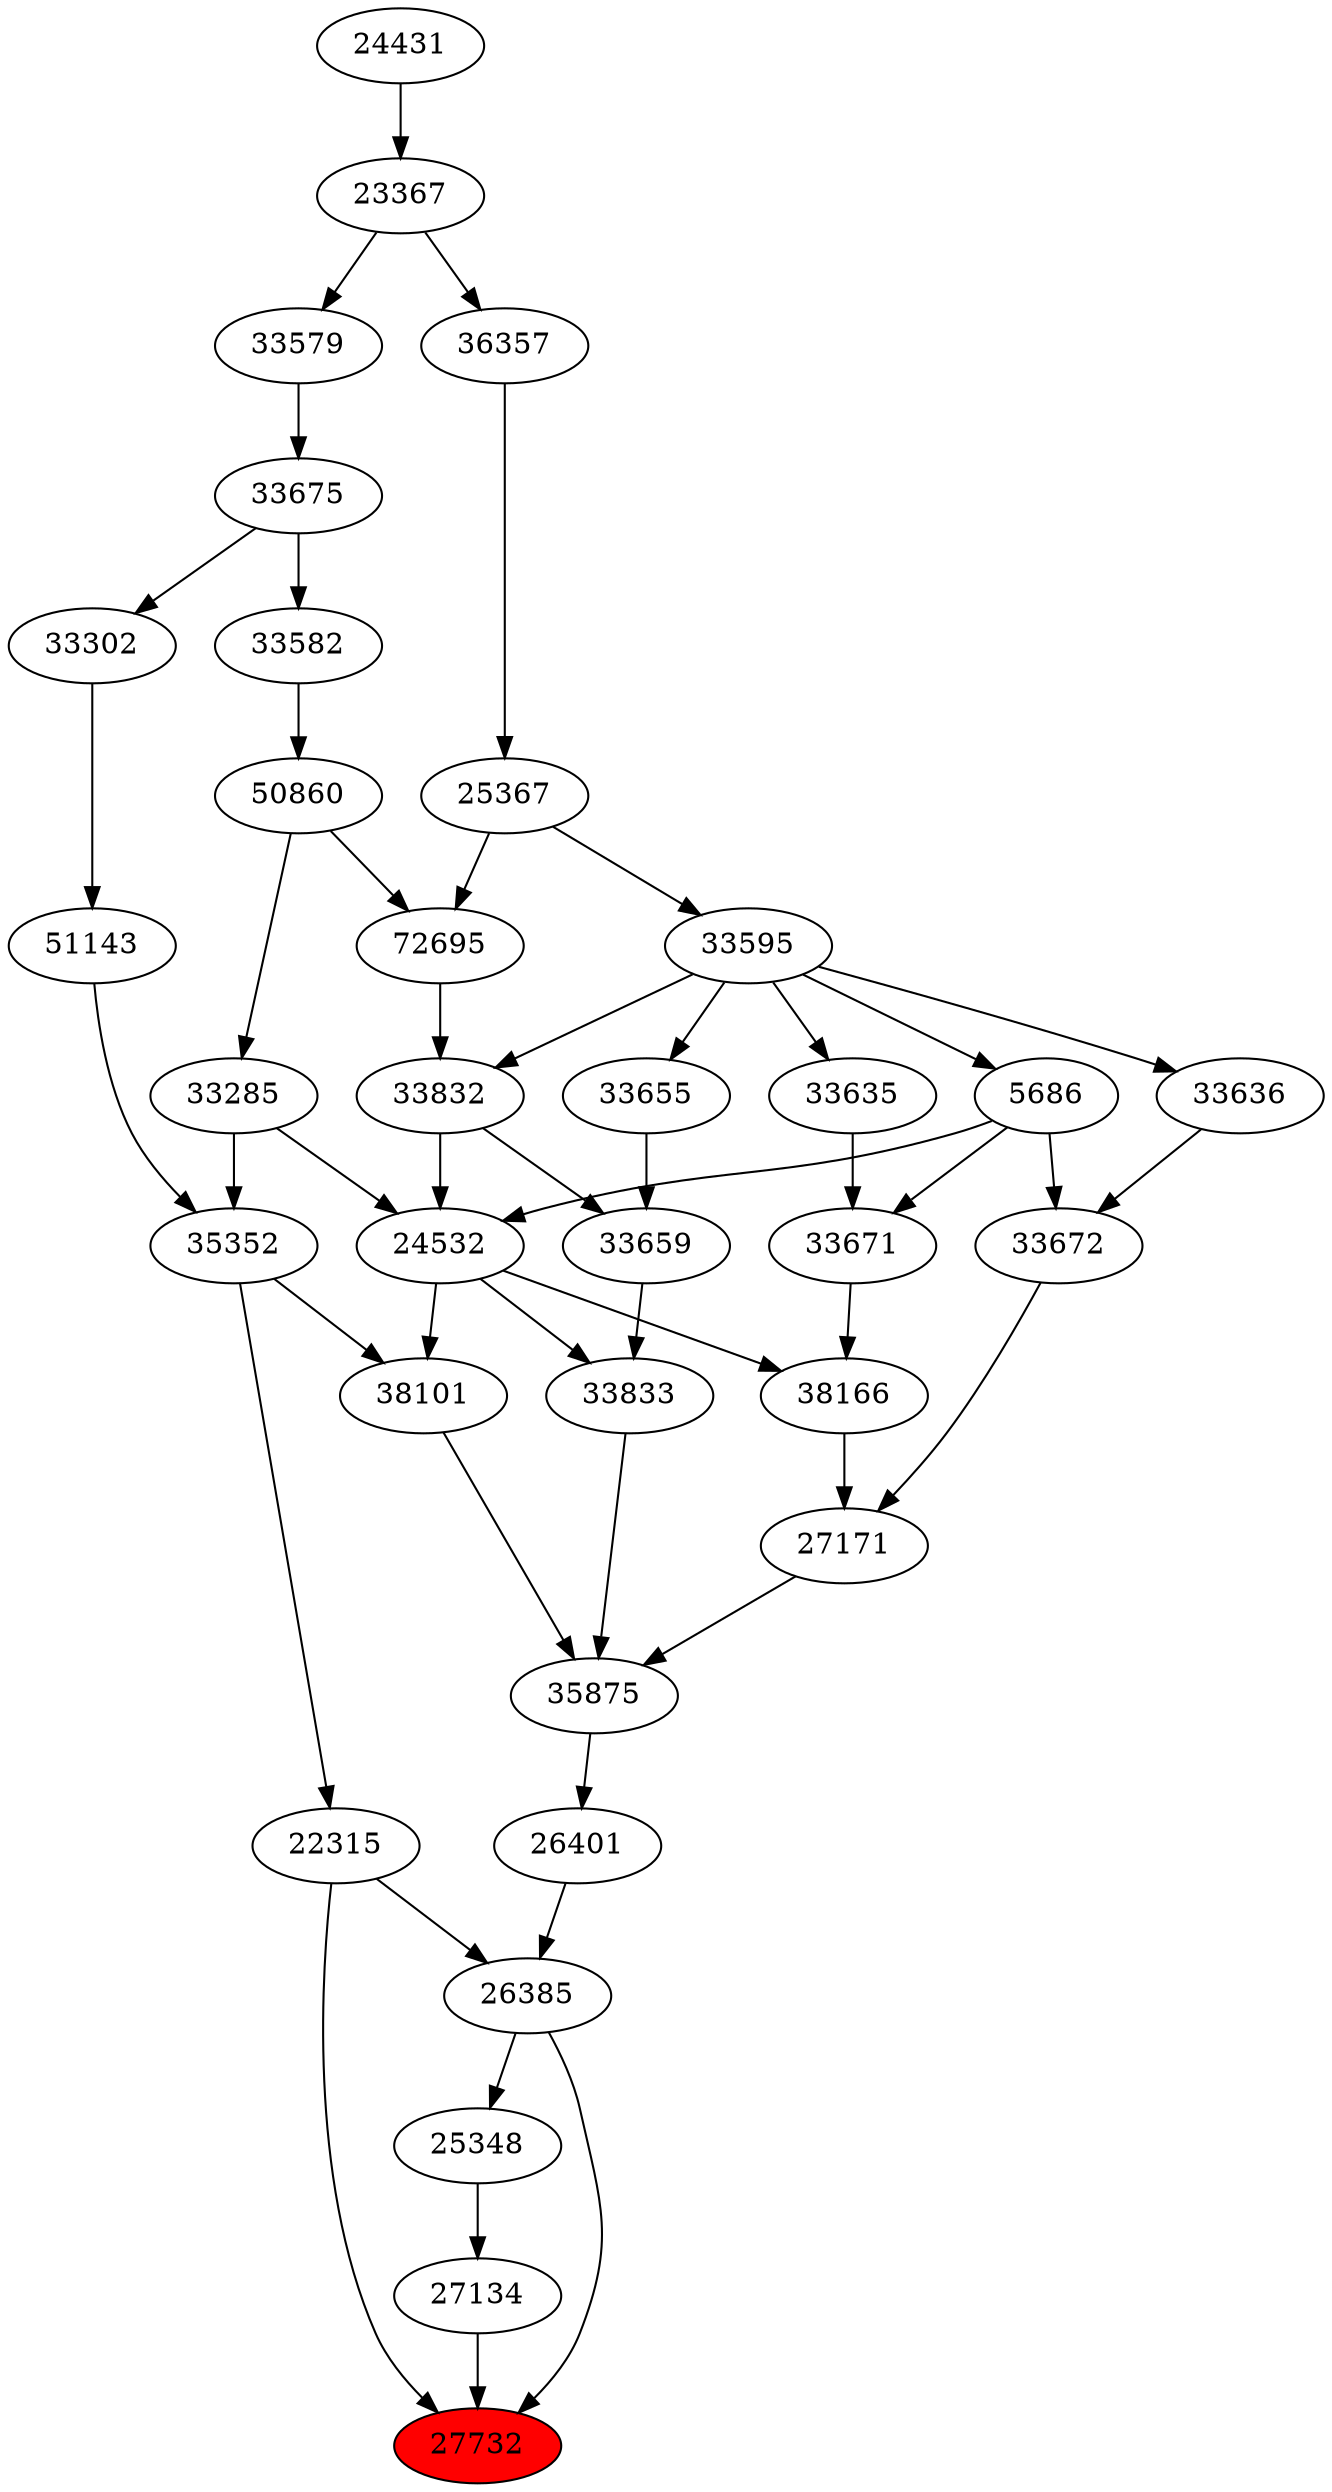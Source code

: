 strict digraph{ 
27732 [label="27732" fillcolor=red style=filled]
22315 -> 27732
26385 -> 27732
27134 -> 27732
22315 [label="22315"]
35352 -> 22315
26385 [label="26385"]
26401 -> 26385
22315 -> 26385
27134 [label="27134"]
25348 -> 27134
35352 [label="35352"]
33285 -> 35352
51143 -> 35352
26401 [label="26401"]
35875 -> 26401
25348 [label="25348"]
26385 -> 25348
33285 [label="33285"]
50860 -> 33285
51143 [label="51143"]
33302 -> 51143
35875 [label="35875"]
27171 -> 35875
38101 -> 35875
33833 -> 35875
50860 [label="50860"]
33582 -> 50860
33302 [label="33302"]
33675 -> 33302
27171 [label="27171"]
33672 -> 27171
38166 -> 27171
38101 [label="38101"]
24532 -> 38101
35352 -> 38101
33833 [label="33833"]
33659 -> 33833
24532 -> 33833
33582 [label="33582"]
33675 -> 33582
33675 [label="33675"]
33579 -> 33675
33672 [label="33672"]
33636 -> 33672
5686 -> 33672
38166 [label="38166"]
24532 -> 38166
33671 -> 38166
24532 [label="24532"]
33285 -> 24532
5686 -> 24532
33832 -> 24532
33659 [label="33659"]
33655 -> 33659
33832 -> 33659
33579 [label="33579"]
23367 -> 33579
33636 [label="33636"]
33595 -> 33636
5686 [label="5686"]
33595 -> 5686
33671 [label="33671"]
5686 -> 33671
33635 -> 33671
33832 [label="33832"]
72695 -> 33832
33595 -> 33832
33655 [label="33655"]
33595 -> 33655
23367 [label="23367"]
24431 -> 23367
33595 [label="33595"]
25367 -> 33595
33635 [label="33635"]
33595 -> 33635
72695 [label="72695"]
50860 -> 72695
25367 -> 72695
24431 [label="24431"]
25367 [label="25367"]
36357 -> 25367
36357 [label="36357"]
23367 -> 36357
}